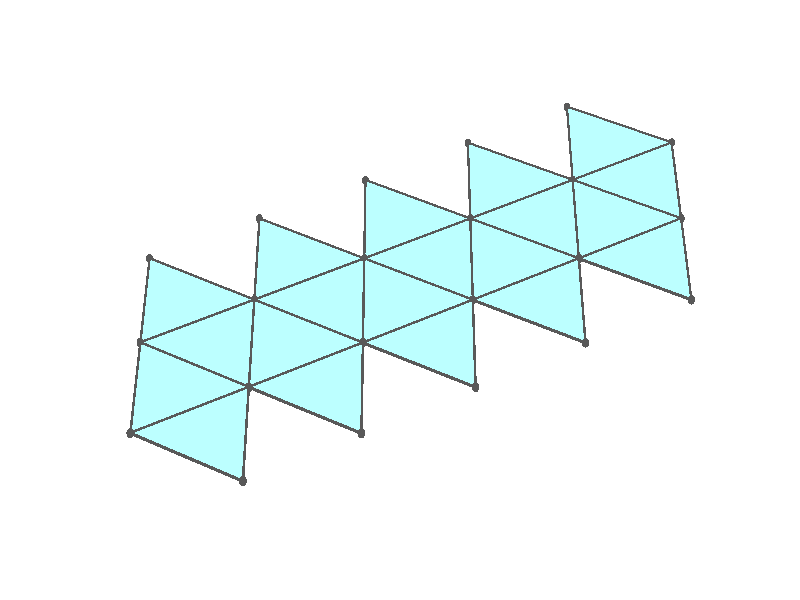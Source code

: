 #version 3.7;
global_settings{assumed_gamma 1.0}
camera{perspective location <18.750000000000000000000000, 10.825317547305481014063844, 12.499999999999996447286321> right <0.133333333333333331482962, -0.230940107675850353485814, -0.000000000000000000000000> up <-0.064951905283832905846353, -0.037499999999999998612221, 0.129903810567665811692706> direction <0.750000000000000111022302, 0.433012701892219298294151, 0.499999999999999944488849> sky <-0.433012701892219298294151, -0.249999999999999944488849, 0.866025403784438707610605> look_at <18.000000000000000000000000, 10.392304845413262270881205, 11.999999999999996447286321>}
light_source{<18.750000000000000000000000, 10.825317547305481014063844, 12.499999999999996447286321> rgb<1.0,1.0,1.0>}
background{rgb<1,1,1>}
union{union{object{union{sphere{<-0.303530999103342913336689, 0.525731112119133481286326, -0.000224930886361107695848>,0.029999999999999998889777}sphere{<-0.303530999103343301914748, -0.525731112119133370264024, -0.000224930886361107695848>,0.029999999999999998889777}sphere{<0.607061998206686048717984, -0.000000000000000148687307, -0.000224930886361107695848>,0.029999999999999998889777}} pigment{rgb<0.1,0.1,0.1>}}object{union{cylinder{<-0.303530999103342913336689, 0.525731112119133481286326, -0.000224930886361107695848>,<-0.303530999103343301914748, -0.525731112119133370264024, -0.000224930886361107695848>,0.010000000000000000208167}cylinder{<-0.303530999103343301914748, -0.525731112119133370264024, -0.000224930886361107695848>,<0.607061998206686048717984, -0.000000000000000148687307, -0.000224930886361107695848>,0.010000000000000000208167}cylinder{<0.607061998206686048717984, -0.000000000000000148687307, -0.000224930886361107695848>,<-0.303530999103342913336689, 0.525731112119133481286326, -0.000224930886361107695848>,0.010000000000000000208167}} pigment{rgb<0.1,0.1,0.1>}}object{polygon{3.000000000000000000000000,<-0.303530999103342913336689, 0.525731112119133481286326, -0.000224930886361107695848>,<-0.303530999103343301914748, -0.525731112119133370264024, -0.000224930886361107695848>,<0.607061998206686048717984, -0.000000000000000148687307, -0.000224930886361107695848>} pigment{rgbft<0.5,1.0,1.0,0.1,0.1>}}}union{object{union{sphere{<-0.303530999103342968847841, 0.525731112119133481286326, -0.000224930886381095396578>,0.029999999999999998889777}sphere{<-0.303530999103343357425899, -0.525731112119133370264024, -0.000224930886381095396578>,0.029999999999999998889777}sphere{<-1.214123911259349819502518, 0.000000000000000552708540, 0.000168872752387076583347>,0.029999999999999998889777}} pigment{rgb<0.1,0.1,0.1>}}object{union{cylinder{<-0.303530999103342968847841, 0.525731112119133481286326, -0.000224930886381095396578>,<-0.303530999103343357425899, -0.525731112119133370264024, -0.000224930886381095396578>,0.010000000000000000208167}cylinder{<-0.303530999103343357425899, -0.525731112119133370264024, -0.000224930886381095396578>,<-1.214123911259349819502518, 0.000000000000000552708540, 0.000168872752387076583347>,0.010000000000000000208167}cylinder{<-1.214123911259349819502518, 0.000000000000000552708540, 0.000168872752387076583347>,<-0.303530999103342968847841, 0.525731112119133481286326, -0.000224930886381095396578>,0.010000000000000000208167}} pigment{rgb<0.1,0.1,0.1>}}object{polygon{3.000000000000000000000000,<-0.303530999103342968847841, 0.525731112119133481286326, -0.000224930886381095396578>,<-0.303530999103343357425899, -0.525731112119133370264024, -0.000224930886381095396578>,<-1.214123911259349819502518, 0.000000000000000552708540, 0.000168872752387076583347>} pigment{rgbft<0.5,1.0,1.0,0.1,0.1>}}}union{object{union{sphere{<-0.303530999103343024358992, 0.525731112119133481286326, -0.000224930886306576663380>,0.029999999999999998889777}sphere{<-1.214123698374304671787627, 1.051462150492721070449420, 0.000562676335989998862089>,0.029999999999999998889777}sphere{<-1.214123911259349597457913, 0.000000000000000888178420, 0.000168872752461595126809>,0.029999999999999998889777}} pigment{rgb<0.1,0.1,0.1>}}object{union{cylinder{<-0.303530999103343024358992, 0.525731112119133481286326, -0.000224930886306576663380>,<-1.214123698374304671787627, 1.051462150492721070449420, 0.000562676335989998862089>,0.010000000000000000208167}cylinder{<-1.214123698374304671787627, 1.051462150492721070449420, 0.000562676335989998862089>,<-1.214123911259349597457913, 0.000000000000000888178420, 0.000168872752461595126809>,0.010000000000000000208167}cylinder{<-1.214123911259349597457913, 0.000000000000000888178420, 0.000168872752461595126809>,<-0.303530999103343024358992, 0.525731112119133481286326, -0.000224930886306576663380>,0.010000000000000000208167}} pigment{rgb<0.1,0.1,0.1>}}object{polygon{3.000000000000000000000000,<-0.303530999103343024358992, 0.525731112119133481286326, -0.000224930886306576663380>,<-1.214123698374304671787627, 1.051462150492721070449420, 0.000562676335989998862089>,<-1.214123911259349597457913, 0.000000000000000888178420, 0.000168872752461595126809>} pigment{rgbft<0.5,1.0,1.0,0.1,0.1>}}}union{object{union{sphere{<-2.124716269914275645902535, 0.525730890882504908745432, 0.001350283447529242262380>,0.029999999999999998889777}sphere{<-1.214123698374305115876837, 1.051462150492721514538630, 0.000562676335712194823635>,0.029999999999999998889777}sphere{<-1.214123911259350041547123, 0.000000000000000767503912, 0.000168872752183790979935>,0.029999999999999998889777}} pigment{rgb<0.1,0.1,0.1>}}object{union{cylinder{<-2.124716269914275645902535, 0.525730890882504908745432, 0.001350283447529242262380>,<-1.214123698374305115876837, 1.051462150492721514538630, 0.000562676335712194823635>,0.010000000000000000208167}cylinder{<-1.214123698374305115876837, 1.051462150492721514538630, 0.000562676335712194823635>,<-1.214123911259350041547123, 0.000000000000000767503912, 0.000168872752183790979935>,0.010000000000000000208167}cylinder{<-1.214123911259350041547123, 0.000000000000000767503912, 0.000168872752183790979935>,<-2.124716269914275645902535, 0.525730890882504908745432, 0.001350283447529242262380>,0.010000000000000000208167}} pigment{rgb<0.1,0.1,0.1>}}object{polygon{3.000000000000000000000000,<-2.124716269914275645902535, 0.525730890882504908745432, 0.001350283447529242262380>,<-1.214123698374305115876837, 1.051462150492721514538630, 0.000562676335712194823635>,<-1.214123911259350041547123, 0.000000000000000767503912, 0.000168872752183790979935>} pigment{rgbft<0.5,1.0,1.0,0.1,0.1>}}}union{object{union{sphere{<-2.124716269914275201813325, 0.525730890882504464656222, 0.001350283447667491266639>,0.029999999999999998889777}sphere{<-1.214123698374305115876837, 1.051462150492720848404815, 0.000562676335850444478415>,0.029999999999999998889777}sphere{<-2.124715588682251077301544, 1.577192820138625606318783, 0.002137890338525500096012>,0.029999999999999998889777}} pigment{rgb<0.1,0.1,0.1>}}object{union{cylinder{<-2.124716269914275201813325, 0.525730890882504464656222, 0.001350283447667491266639>,<-1.214123698374305115876837, 1.051462150492720848404815, 0.000562676335850444478415>,0.010000000000000000208167}cylinder{<-1.214123698374305115876837, 1.051462150492720848404815, 0.000562676335850444478415>,<-2.124715588682251077301544, 1.577192820138625606318783, 0.002137890338525500096012>,0.010000000000000000208167}cylinder{<-2.124715588682251077301544, 1.577192820138625606318783, 0.002137890338525500096012>,<-2.124716269914275201813325, 0.525730890882504464656222, 0.001350283447667491266639>,0.010000000000000000208167}} pigment{rgb<0.1,0.1,0.1>}}object{polygon{3.000000000000000000000000,<-2.124716269914275201813325, 0.525730890882504464656222, 0.001350283447667491266639>,<-1.214123698374305115876837, 1.051462150492720848404815, 0.000562676335850444478415>,<-2.124715588682251077301544, 1.577192820138625606318783, 0.002137890338525500096012>} pigment{rgbft<0.5,1.0,1.0,0.1,0.1>}}}union{object{union{sphere{<-2.124716269914274757724115, 0.525730890882504353633919, 0.001350283447610108565617>,0.029999999999999998889777}sphere{<-3.035307564144361869296063, 1.051461265546324685971058, 0.003319300536655771759198>,0.029999999999999998889777}sphere{<-2.124715588682251077301544, 1.577192820138625606318783, 0.002137890338468118045512>,0.029999999999999998889777}} pigment{rgb<0.1,0.1,0.1>}}object{union{cylinder{<-2.124716269914274757724115, 0.525730890882504353633919, 0.001350283447610108565617>,<-3.035307564144361869296063, 1.051461265546324685971058, 0.003319300536655771759198>,0.010000000000000000208167}cylinder{<-3.035307564144361869296063, 1.051461265546324685971058, 0.003319300536655771759198>,<-2.124715588682251077301544, 1.577192820138625606318783, 0.002137890338468118045512>,0.010000000000000000208167}cylinder{<-2.124715588682251077301544, 1.577192820138625606318783, 0.002137890338468118045512>,<-2.124716269914274757724115, 0.525730890882504353633919, 0.001350283447610108565617>,0.010000000000000000208167}} pigment{rgb<0.1,0.1,0.1>}}object{polygon{3.000000000000000000000000,<-2.124716269914274757724115, 0.525730890882504353633919, 0.001350283447610108565617>,<-3.035307564144361869296063, 1.051461265546324685971058, 0.003319300536655771759198>,<-2.124715588682251077301544, 1.577192820138625606318783, 0.002137890338468118045512>} pigment{rgbft<0.5,1.0,1.0,0.1,0.1>}}}union{object{union{sphere{<0.607061955629674354639747, -1.051462150492720404315605, 0.000168872752500763366858>,0.029999999999999998889777}sphere{<-0.303530999103343357425899, -0.525731112119133370264024, -0.000224930886267408450437>,0.029999999999999998889777}sphere{<0.607061998206686048717984, -0.000000000000000111022302, -0.000224930886267408396226>,0.029999999999999998889777}} pigment{rgb<0.1,0.1,0.1>}}object{union{cylinder{<0.607061955629674354639747, -1.051462150492720404315605, 0.000168872752500763366858>,<-0.303530999103343357425899, -0.525731112119133370264024, -0.000224930886267408450437>,0.010000000000000000208167}cylinder{<-0.303530999103343357425899, -0.525731112119133370264024, -0.000224930886267408450437>,<0.607061998206686048717984, -0.000000000000000111022302, -0.000224930886267408396226>,0.010000000000000000208167}cylinder{<0.607061998206686048717984, -0.000000000000000111022302, -0.000224930886267408396226>,<0.607061955629674354639747, -1.051462150492720404315605, 0.000168872752500763366858>,0.010000000000000000208167}} pigment{rgb<0.1,0.1,0.1>}}object{polygon{3.000000000000000000000000,<0.607061955629674354639747, -1.051462150492720404315605, 0.000168872752500763366858>,<-0.303530999103343357425899, -0.525731112119133370264024, -0.000224930886267408450437>,<0.607061998206686048717984, -0.000000000000000111022302, -0.000224930886267408396226>} pigment{rgbft<0.5,1.0,1.0,0.1,0.1>}}}union{object{union{sphere{<0.607061955629674354639747, -1.051462150492720626360210, 0.000168872752291064761807>,0.029999999999999998889777}sphere{<1.517654782631664867054155, -0.525730890882504242611617, 0.000562676335819468713927>,0.029999999999999998889777}sphere{<0.607061998206686048717984, 0.000000000000000037949538, -0.000224930886477107136803>,0.029999999999999998889777}} pigment{rgb<0.1,0.1,0.1>}}object{union{cylinder{<0.607061955629674354639747, -1.051462150492720626360210, 0.000168872752291064761807>,<1.517654782631664867054155, -0.525730890882504242611617, 0.000562676335819468713927>,0.010000000000000000208167}cylinder{<1.517654782631664867054155, -0.525730890882504242611617, 0.000562676335819468713927>,<0.607061998206686048717984, 0.000000000000000037949538, -0.000224930886477107136803>,0.010000000000000000208167}cylinder{<0.607061998206686048717984, 0.000000000000000037949538, -0.000224930886477107136803>,<0.607061955629674354639747, -1.051462150492720626360210, 0.000168872752291064761807>,0.010000000000000000208167}} pigment{rgb<0.1,0.1,0.1>}}object{polygon{3.000000000000000000000000,<0.607061955629674354639747, -1.051462150492720626360210, 0.000168872752291064761807>,<1.517654782631664867054155, -0.525730890882504242611617, 0.000562676335819468713927>,<0.607061998206686048717984, 0.000000000000000037949538, -0.000224930886477107136803>} pigment{rgbft<0.5,1.0,1.0,0.1,0.1>}}}union{object{union{sphere{<0.607061955629674354639747, -1.051462150492720404315605, 0.000168872752354321670198>,0.029999999999999998889777}sphere{<1.517654782631664645009550, -0.525730890882504464656222, 0.000562676335882725513898>,0.029999999999999998889777}sphere{<1.517654442015610394278724, -1.577192820138626050407993, 0.001350283447699774036846>,0.029999999999999998889777}} pigment{rgb<0.1,0.1,0.1>}}object{union{cylinder{<0.607061955629674354639747, -1.051462150492720404315605, 0.000168872752354321670198>,<1.517654782631664645009550, -0.525730890882504464656222, 0.000562676335882725513898>,0.010000000000000000208167}cylinder{<1.517654782631664645009550, -0.525730890882504464656222, 0.000562676335882725513898>,<1.517654442015610394278724, -1.577192820138626050407993, 0.001350283447699774036846>,0.010000000000000000208167}cylinder{<1.517654442015610394278724, -1.577192820138626050407993, 0.001350283447699774036846>,<0.607061955629674354639747, -1.051462150492720404315605, 0.000168872752354321670198>,0.010000000000000000208167}} pigment{rgb<0.1,0.1,0.1>}}object{polygon{3.000000000000000000000000,<0.607061955629674354639747, -1.051462150492720404315605, 0.000168872752354321670198>,<1.517654782631664645009550, -0.525730890882504464656222, 0.000562676335882725513898>,<1.517654442015610394278724, -1.577192820138626050407993, 0.001350283447699774036846>} pigment{rgbft<0.5,1.0,1.0,0.1,0.1>}}}union{object{union{sphere{<2.428246843247595432302433, -1.051461265546325130060268, 0.002137890338468660146598>,0.029999999999999998889777}sphere{<1.517654782631664422964946, -0.525730890882504353633919, 0.000562676335793605396363>,0.029999999999999998889777}sphere{<1.517654442015610172234119, -1.577192820138626050407993, 0.001350283447610654352991>,0.029999999999999998889777}} pigment{rgb<0.1,0.1,0.1>}}object{union{cylinder{<2.428246843247595432302433, -1.051461265546325130060268, 0.002137890338468660146598>,<1.517654782631664422964946, -0.525730890882504353633919, 0.000562676335793605396363>,0.010000000000000000208167}cylinder{<1.517654782631664422964946, -0.525730890882504353633919, 0.000562676335793605396363>,<1.517654442015610172234119, -1.577192820138626050407993, 0.001350283447610654352991>,0.010000000000000000208167}cylinder{<1.517654442015610172234119, -1.577192820138626050407993, 0.001350283447610654352991>,<2.428246843247595432302433, -1.051461265546325130060268, 0.002137890338468660146598>,0.010000000000000000208167}} pigment{rgb<0.1,0.1,0.1>}}object{polygon{3.000000000000000000000000,<2.428246843247595432302433, -1.051461265546325130060268, 0.002137890338468660146598>,<1.517654782631664422964946, -0.525730890882504353633919, 0.000562676335793605396363>,<1.517654442015610172234119, -1.577192820138626050407993, 0.001350283447610654352991>} pigment{rgbft<0.5,1.0,1.0,0.1,0.1>}}}union{object{union{sphere{<-0.303530999103342913336689, 0.525731112119133592308629, -0.000224930886267408396226>,0.029999999999999998889777}sphere{<0.607061955629675020773561, 1.051462150492720404315605, 0.000168872752500763366858>,0.029999999999999998889777}sphere{<0.607061998206685937695681, -0.000000000000000111022302, -0.000224930886267408450437>,0.029999999999999998889777}} pigment{rgb<0.1,0.1,0.1>}}object{union{cylinder{<-0.303530999103342913336689, 0.525731112119133592308629, -0.000224930886267408396226>,<0.607061955629675020773561, 1.051462150492720404315605, 0.000168872752500763366858>,0.010000000000000000208167}cylinder{<0.607061955629675020773561, 1.051462150492720404315605, 0.000168872752500763366858>,<0.607061998206685937695681, -0.000000000000000111022302, -0.000224930886267408450437>,0.010000000000000000208167}cylinder{<0.607061998206685937695681, -0.000000000000000111022302, -0.000224930886267408450437>,<-0.303530999103342913336689, 0.525731112119133592308629, -0.000224930886267408396226>,0.010000000000000000208167}} pigment{rgb<0.1,0.1,0.1>}}object{polygon{3.000000000000000000000000,<-0.303530999103342913336689, 0.525731112119133592308629, -0.000224930886267408396226>,<0.607061955629675020773561, 1.051462150492720404315605, 0.000168872752500763366858>,<0.607061998206685937695681, -0.000000000000000111022302, -0.000224930886267408450437>} pigment{rgbft<0.5,1.0,1.0,0.1,0.1>}}}union{object{union{sphere{<-1.214123698374305782010651, -1.051462150492719738181790, 0.000562676335989998862089>,0.029999999999999998889777}sphere{<-0.303530999103343357425899, -0.525731112119133481286326, -0.000224930886306577097061>,0.029999999999999998889777}sphere{<-1.214123911259349597457913, 0.000000000000000444089210, 0.000168872752461594801549>,0.029999999999999998889777}} pigment{rgb<0.1,0.1,0.1>}}object{union{cylinder{<-1.214123698374305782010651, -1.051462150492719738181790, 0.000562676335989998862089>,<-0.303530999103343357425899, -0.525731112119133481286326, -0.000224930886306577097061>,0.010000000000000000208167}cylinder{<-0.303530999103343357425899, -0.525731112119133481286326, -0.000224930886306577097061>,<-1.214123911259349597457913, 0.000000000000000444089210, 0.000168872752461594801549>,0.010000000000000000208167}cylinder{<-1.214123911259349597457913, 0.000000000000000444089210, 0.000168872752461594801549>,<-1.214123698374305782010651, -1.051462150492719738181790, 0.000562676335989998862089>,0.010000000000000000208167}} pigment{rgb<0.1,0.1,0.1>}}object{polygon{3.000000000000000000000000,<-1.214123698374305782010651, -1.051462150492719738181790, 0.000562676335989998862089>,<-0.303530999103343357425899, -0.525731112119133481286326, -0.000224930886306577097061>,<-1.214123911259349597457913, 0.000000000000000444089210, 0.000168872752461594801549>} pigment{rgbft<0.5,1.0,1.0,0.1,0.1>}}}union{object{union{sphere{<-0.303530999103343024358992, 0.525731112119133370264024, -0.000224930886293836908383>,0.029999999999999998889777}sphere{<-1.214123698374304449743022, 1.051462150492721292494025, 0.000562676336002738671296>,0.029999999999999998889777}sphere{<-0.303530573333282815973178, 1.577193041375223092614988, 0.000562676225523209934051>,0.029999999999999998889777}} pigment{rgb<0.1,0.1,0.1>}}object{union{cylinder{<-0.303530999103343024358992, 0.525731112119133370264024, -0.000224930886293836908383>,<-1.214123698374304449743022, 1.051462150492721292494025, 0.000562676336002738671296>,0.010000000000000000208167}cylinder{<-1.214123698374304449743022, 1.051462150492721292494025, 0.000562676336002738671296>,<-0.303530573333282815973178, 1.577193041375223092614988, 0.000562676225523209934051>,0.010000000000000000208167}cylinder{<-0.303530573333282815973178, 1.577193041375223092614988, 0.000562676225523209934051>,<-0.303530999103343024358992, 0.525731112119133370264024, -0.000224930886293836908383>,0.010000000000000000208167}} pigment{rgb<0.1,0.1,0.1>}}object{polygon{3.000000000000000000000000,<-0.303530999103343024358992, 0.525731112119133370264024, -0.000224930886293836908383>,<-1.214123698374304449743022, 1.051462150492721292494025, 0.000562676336002738671296>,<-0.303530573333282815973178, 1.577193041375223092614988, 0.000562676225523209934051>} pigment{rgbft<0.5,1.0,1.0,0.1,0.1>}}}union{object{union{sphere{<-2.124716269914275645902535, 0.525730890882505130790037, 0.001350283447507232741439>,0.029999999999999998889777}sphere{<-2.124716014452311174665056, -0.525731333355731300649438, 0.001350283226548192614183>,0.029999999999999998889777}sphere{<-1.214123911259350041547123, 0.000000000000000666133815, 0.000168872752161781458993>,0.029999999999999998889777}} pigment{rgb<0.1,0.1,0.1>}}object{union{cylinder{<-2.124716269914275645902535, 0.525730890882505130790037, 0.001350283447507232741439>,<-2.124716014452311174665056, -0.525731333355731300649438, 0.001350283226548192614183>,0.010000000000000000208167}cylinder{<-2.124716014452311174665056, -0.525731333355731300649438, 0.001350283226548192614183>,<-1.214123911259350041547123, 0.000000000000000666133815, 0.000168872752161781458993>,0.010000000000000000208167}cylinder{<-1.214123911259350041547123, 0.000000000000000666133815, 0.000168872752161781458993>,<-2.124716269914275645902535, 0.525730890882505130790037, 0.001350283447507232741439>,0.010000000000000000208167}} pigment{rgb<0.1,0.1,0.1>}}object{polygon{3.000000000000000000000000,<-2.124716269914275645902535, 0.525730890882505130790037, 0.001350283447507232741439>,<-2.124716014452311174665056, -0.525731333355731300649438, 0.001350283226548192614183>,<-1.214123911259350041547123, 0.000000000000000666133815, 0.000168872752161781458993>} pigment{rgbft<0.5,1.0,1.0,0.1,0.1>}}}union{object{union{sphere{<-1.214122548795396161480653, 2.102923711021191355285964, 0.001744086423612307501854>,0.029999999999999998889777}sphere{<-1.214123698374305337921442, 1.051462150492720848404815, 0.000562676335904179272807>,0.029999999999999998889777}sphere{<-2.124715588682251521390754, 1.577192820138626050407993, 0.002137890338579234456723>,0.029999999999999998889777}} pigment{rgb<0.1,0.1,0.1>}}object{union{cylinder{<-1.214122548795396161480653, 2.102923711021191355285964, 0.001744086423612307501854>,<-1.214123698374305337921442, 1.051462150492720848404815, 0.000562676335904179272807>,0.010000000000000000208167}cylinder{<-1.214123698374305337921442, 1.051462150492720848404815, 0.000562676335904179272807>,<-2.124715588682251521390754, 1.577192820138626050407993, 0.002137890338579234456723>,0.010000000000000000208167}cylinder{<-2.124715588682251521390754, 1.577192820138626050407993, 0.002137890338579234456723>,<-1.214122548795396161480653, 2.102923711021191355285964, 0.001744086423612307501854>,0.010000000000000000208167}} pigment{rgb<0.1,0.1,0.1>}}object{polygon{3.000000000000000000000000,<-1.214122548795396161480653, 2.102923711021191355285964, 0.001744086423612307501854>,<-1.214123698374305337921442, 1.051462150492720848404815, 0.000562676335904179272807>,<-2.124715588682251521390754, 1.577192820138626050407993, 0.002137890338579234456723>} pigment{rgbft<0.5,1.0,1.0,0.1,0.1>}}}union{object{union{sphere{<-2.124716269914274313634905, 0.525730890882504686700827, 0.001350283447735303558879>,0.029999999999999998889777}sphere{<-3.035307564144361869296063, 1.051461265546325574149478, 0.003319300536780966318778>,0.029999999999999998889777}sphere{<-3.035307521567635724579759, -0.000000884946270929276579, 0.002925496566574363032504>,0.029999999999999998889777}} pigment{rgb<0.1,0.1,0.1>}}object{union{cylinder{<-2.124716269914274313634905, 0.525730890882504686700827, 0.001350283447735303558879>,<-3.035307564144361869296063, 1.051461265546325574149478, 0.003319300536780966318778>,0.010000000000000000208167}cylinder{<-3.035307564144361869296063, 1.051461265546325574149478, 0.003319300536780966318778>,<-3.035307521567635724579759, -0.000000884946270929276579, 0.002925496566574363032504>,0.010000000000000000208167}cylinder{<-3.035307521567635724579759, -0.000000884946270929276579, 0.002925496566574363032504>,<-2.124716269914274313634905, 0.525730890882504686700827, 0.001350283447735303558879>,0.010000000000000000208167}} pigment{rgb<0.1,0.1,0.1>}}object{polygon{3.000000000000000000000000,<-2.124716269914274313634905, 0.525730890882504686700827, 0.001350283447735303558879>,<-3.035307564144361869296063, 1.051461265546325574149478, 0.003319300536780966318778>,<-3.035307521567635724579759, -0.000000884946270929276579, 0.002925496566574363032504>} pigment{rgbft<0.5,1.0,1.0,0.1,0.1>}}}union{object{union{sphere{<0.607061955629674354639747, -1.051462150492720404315605, 0.000168872752575281530850>,0.029999999999999998889777}sphere{<-0.303530999103343523959353, -0.525731112119133370264024, -0.000224930886192890150919>,0.029999999999999998889777}sphere{<-0.303531084257360306288831, -1.577193041375224424882617, 0.000562676336103685916651>,0.029999999999999998889777}} pigment{rgb<0.1,0.1,0.1>}}object{union{cylinder{<0.607061955629674354639747, -1.051462150492720404315605, 0.000168872752575281530850>,<-0.303530999103343523959353, -0.525731112119133370264024, -0.000224930886192890150919>,0.010000000000000000208167}cylinder{<-0.303530999103343523959353, -0.525731112119133370264024, -0.000224930886192890150919>,<-0.303531084257360306288831, -1.577193041375224424882617, 0.000562676336103685916651>,0.010000000000000000208167}cylinder{<-0.303531084257360306288831, -1.577193041375224424882617, 0.000562676336103685916651>,<0.607061955629674354639747, -1.051462150492720404315605, 0.000168872752575281530850>,0.010000000000000000208167}} pigment{rgb<0.1,0.1,0.1>}}object{polygon{3.000000000000000000000000,<0.607061955629674354639747, -1.051462150492720404315605, 0.000168872752575281530850>,<-0.303530999103343523959353, -0.525731112119133370264024, -0.000224930886192890150919>,<-0.303531084257360306288831, -1.577193041375224424882617, 0.000562676336103685916651>} pigment{rgbft<0.5,1.0,1.0,0.1,0.1>}}}union{object{union{sphere{<1.517654527169628231320075, 0.525731333355731966783253, 0.000562676225352680111150>,0.029999999999999998889777}sphere{<1.517654782631665089098760, -0.525730890882504575678524, 0.000562676335832207872613>,0.029999999999999998889777}sphere{<0.607061998206685826673379, -0.000000000000000111022302, -0.000224930886464368086537>,0.029999999999999998889777}} pigment{rgb<0.1,0.1,0.1>}}object{union{cylinder{<1.517654527169628231320075, 0.525731333355731966783253, 0.000562676225352680111150>,<1.517654782631665089098760, -0.525730890882504575678524, 0.000562676335832207872613>,0.010000000000000000208167}cylinder{<1.517654782631665089098760, -0.525730890882504575678524, 0.000562676335832207872613>,<0.607061998206685826673379, -0.000000000000000111022302, -0.000224930886464368086537>,0.010000000000000000208167}cylinder{<0.607061998206685826673379, -0.000000000000000111022302, -0.000224930886464368086537>,<1.517654527169628231320075, 0.525731333355731966783253, 0.000562676225352680111150>,0.010000000000000000208167}} pigment{rgb<0.1,0.1,0.1>}}object{polygon{3.000000000000000000000000,<1.517654527169628231320075, 0.525731333355731966783253, 0.000562676225352680111150>,<1.517654782631665089098760, -0.525730890882504575678524, 0.000562676335832207872613>,<0.607061998206685826673379, -0.000000000000000111022302, -0.000224930886464368086537>} pigment{rgbft<0.5,1.0,1.0,0.1,0.1>}}}union{object{union{sphere{<0.607061955629674465662049, -1.051462150492720182271000, 0.000168872752332312474517>,0.029999999999999998889777}sphere{<0.607061316974624509690273, -2.102923711021190911196754, 0.001350283226718723087606>,0.029999999999999998889777}sphere{<1.517654442015610616323329, -1.577192820138625606318783, 0.001350283447677764949585>,0.029999999999999998889777}} pigment{rgb<0.1,0.1,0.1>}}object{union{cylinder{<0.607061955629674465662049, -1.051462150492720182271000, 0.000168872752332312474517>,<0.607061316974624509690273, -2.102923711021190911196754, 0.001350283226718723087606>,0.010000000000000000208167}cylinder{<0.607061316974624509690273, -2.102923711021190911196754, 0.001350283226718723087606>,<1.517654442015610616323329, -1.577192820138625606318783, 0.001350283447677764949585>,0.010000000000000000208167}cylinder{<1.517654442015610616323329, -1.577192820138625606318783, 0.001350283447677764949585>,<0.607061955629674465662049, -1.051462150492720182271000, 0.000168872752332312474517>,0.010000000000000000208167}} pigment{rgb<0.1,0.1,0.1>}}object{polygon{3.000000000000000000000000,<0.607061955629674465662049, -1.051462150492720182271000, 0.000168872752332312474517>,<0.607061316974624509690273, -2.102923711021190911196754, 0.001350283226718723087606>,<1.517654442015610616323329, -1.577192820138625606318783, 0.001350283447677764949585>} pigment{rgbft<0.5,1.0,1.0,0.1,0.1>}}}union{object{union{sphere{<2.428246843247595876391642, -1.051461265546325574149478, 0.002137890338522397543075>,0.029999999999999998889777}sphere{<1.517654782631664200920341, -0.525730890882504686700827, 0.000562676335847342792840>,0.029999999999999998889777}sphere{<2.428246630362694169491533, 0.000000884946271928477302, 0.001744086423555469720845>,0.029999999999999998889777}} pigment{rgb<0.1,0.1,0.1>}}object{union{cylinder{<2.428246843247595876391642, -1.051461265546325574149478, 0.002137890338522397543075>,<1.517654782631664200920341, -0.525730890882504686700827, 0.000562676335847342792840>,0.010000000000000000208167}cylinder{<1.517654782631664200920341, -0.525730890882504686700827, 0.000562676335847342792840>,<2.428246630362694169491533, 0.000000884946271928477302, 0.001744086423555469720845>,0.010000000000000000208167}cylinder{<2.428246630362694169491533, 0.000000884946271928477302, 0.001744086423555469720845>,<2.428246843247595876391642, -1.051461265546325574149478, 0.002137890338522397543075>,0.010000000000000000208167}} pigment{rgb<0.1,0.1,0.1>}}object{polygon{3.000000000000000000000000,<2.428246843247595876391642, -1.051461265546325574149478, 0.002137890338522397543075>,<1.517654782631664200920341, -0.525730890882504686700827, 0.000562676335847342792840>,<2.428246630362694169491533, 0.000000884946271928477302, 0.001744086423555469720845>} pigment{rgbft<0.5,1.0,1.0,0.1,0.1>}}}}
